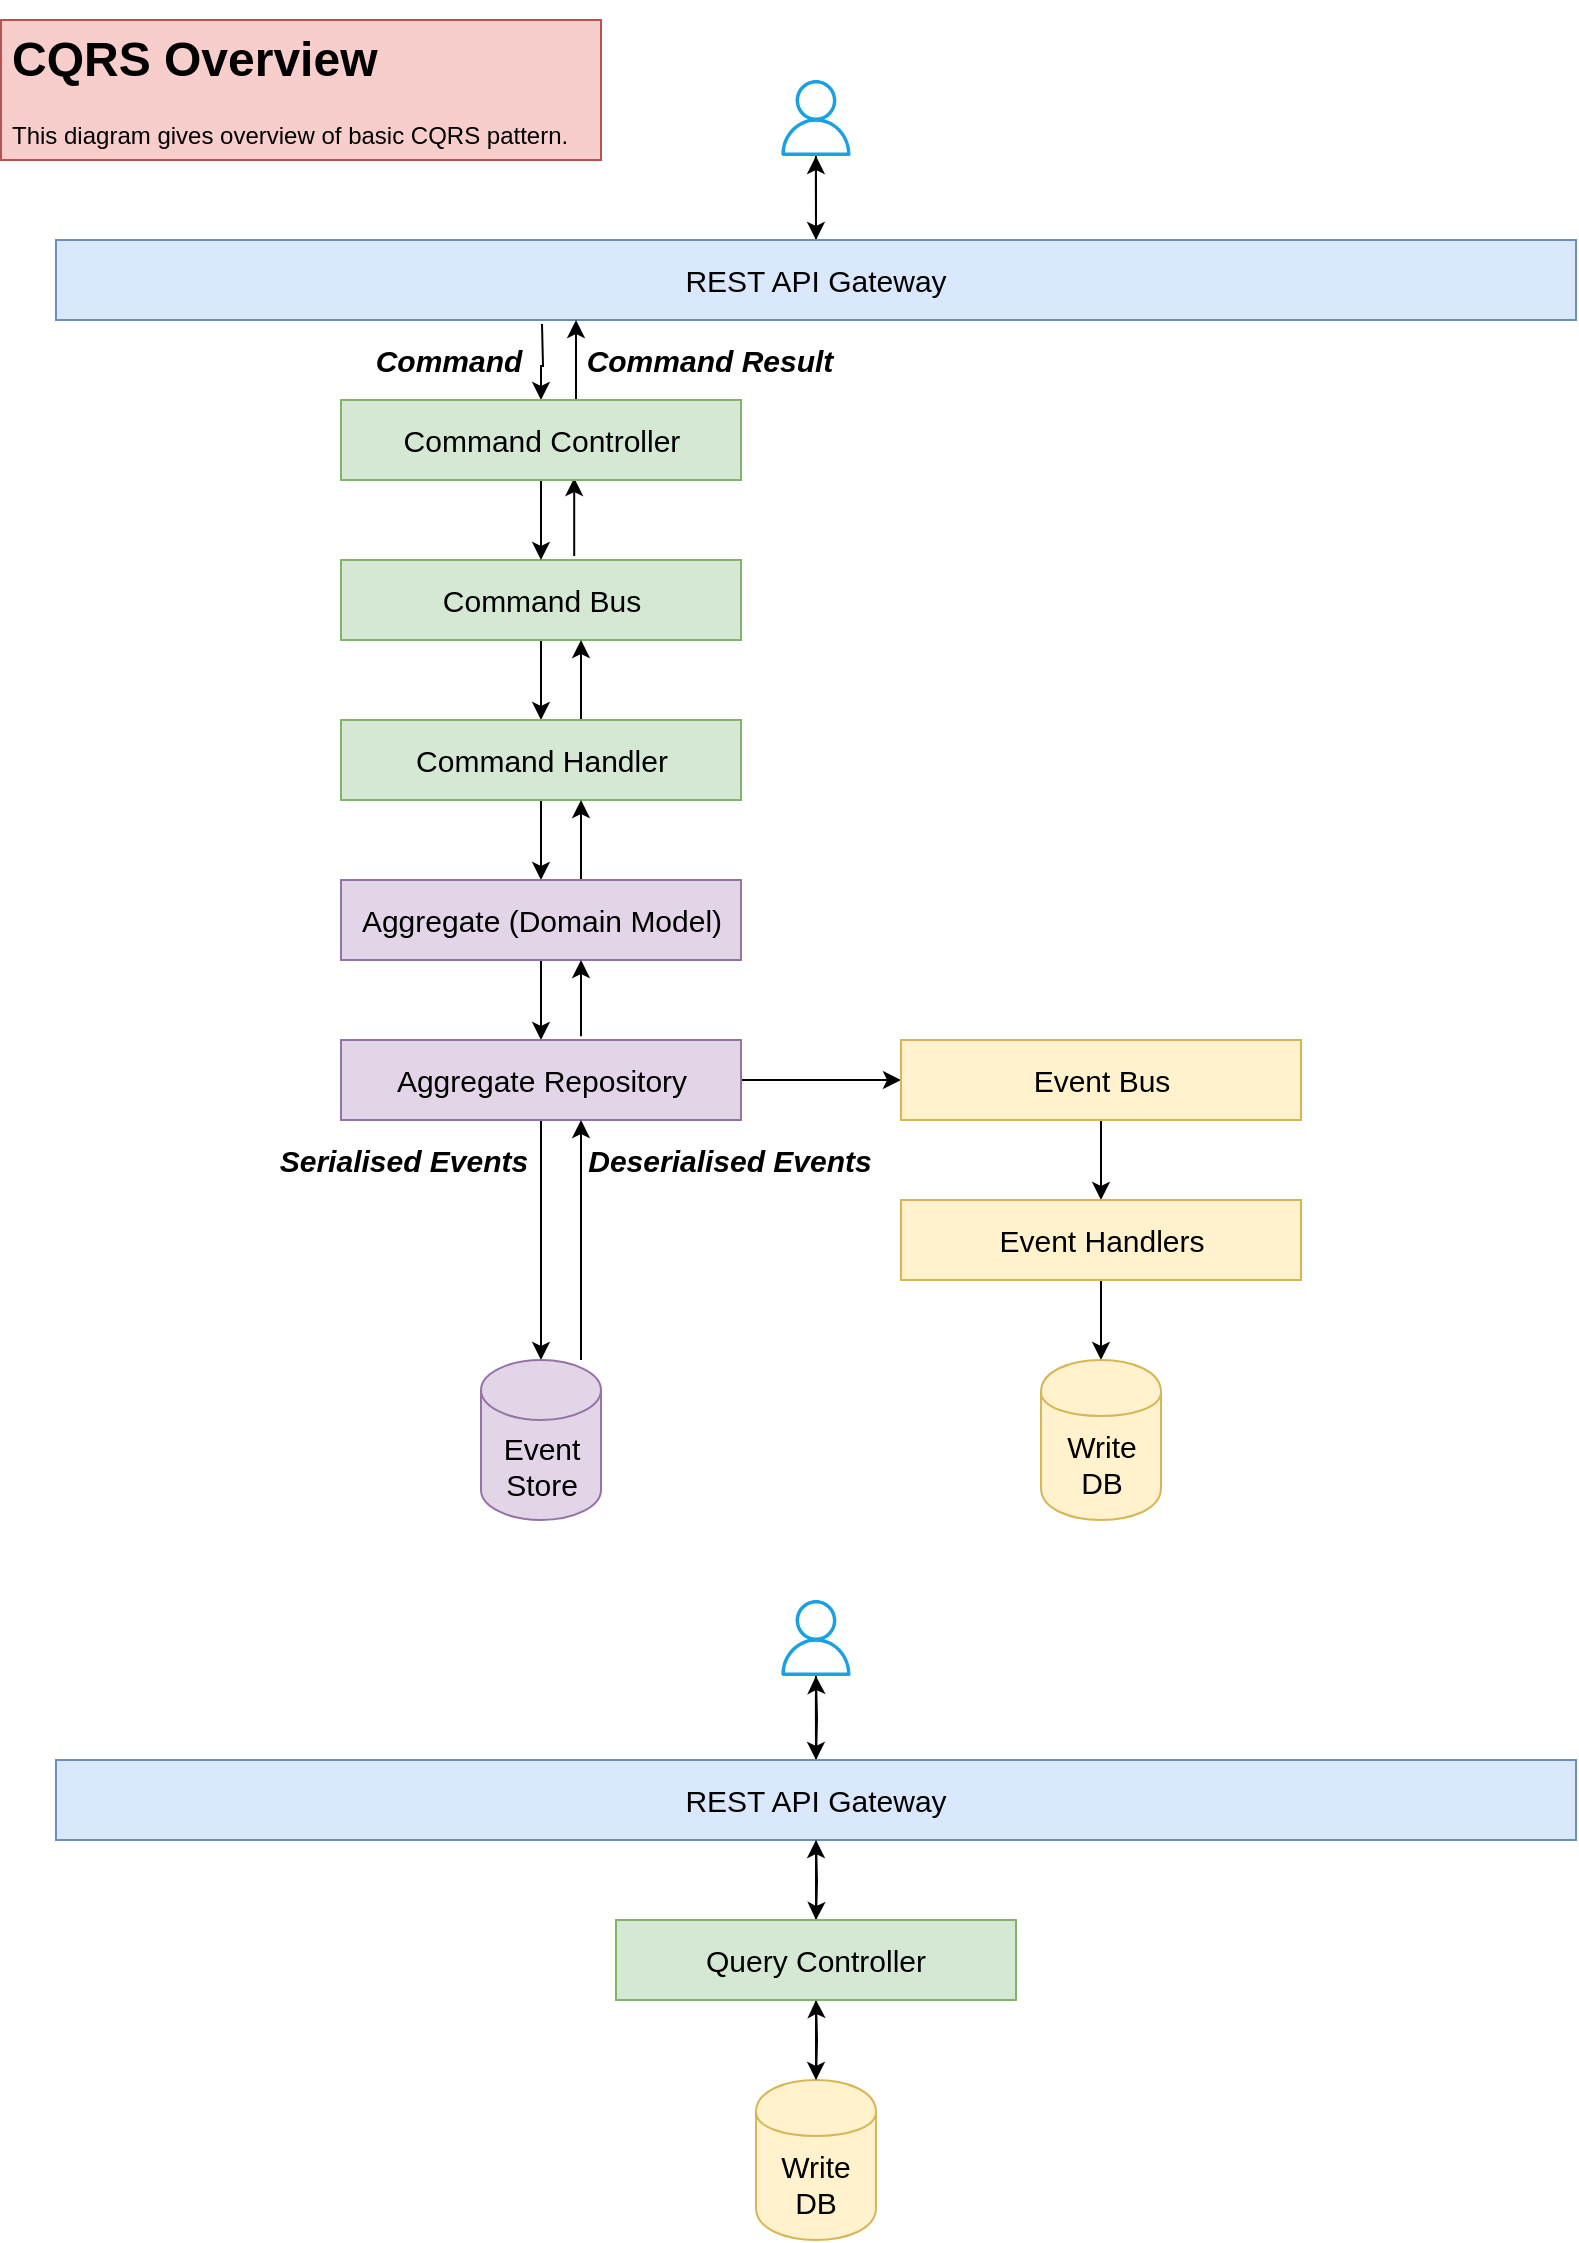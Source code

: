 <mxfile version="14.6.13" type="device"><diagram id="vLgTKGjIXX5tnf9ubIH8" name="Page-1"><mxGraphModel dx="852" dy="494" grid="1" gridSize="10" guides="1" tooltips="1" connect="1" arrows="1" fold="1" page="1" pageScale="1" pageWidth="850" pageHeight="1100" math="0" shadow="0"><root><mxCell id="0"/><mxCell id="1" parent="0"/><mxCell id="F_nXmkbRvV4CHPT4gQfL-46" style="edgeStyle=orthogonalEdgeStyle;rounded=0;orthogonalLoop=1;jettySize=auto;html=1;entryX=0.5;entryY=0;entryDx=0;entryDy=0;fontSize=15;" parent="1" source="F_nXmkbRvV4CHPT4gQfL-1" target="F_nXmkbRvV4CHPT4gQfL-2" edge="1"><mxGeometry relative="1" as="geometry"/></mxCell><mxCell id="F_nXmkbRvV4CHPT4gQfL-1" value="" style="outlineConnect=0;fontColor=#ffffff;fillColor=#1ba1e2;strokeColor=#006EAF;dashed=0;verticalLabelPosition=bottom;verticalAlign=top;align=center;html=1;fontSize=15;fontStyle=0;aspect=fixed;pointerEvents=1;shape=mxgraph.aws4.user;" parent="1" vertex="1"><mxGeometry x="401" y="40" width="38" height="38" as="geometry"/></mxCell><mxCell id="F_nXmkbRvV4CHPT4gQfL-44" value="" style="edgeStyle=orthogonalEdgeStyle;rounded=0;orthogonalLoop=1;jettySize=auto;html=1;fontSize=15;" parent="1" source="F_nXmkbRvV4CHPT4gQfL-2" target="F_nXmkbRvV4CHPT4gQfL-1" edge="1"><mxGeometry relative="1" as="geometry"/></mxCell><mxCell id="F_nXmkbRvV4CHPT4gQfL-70" value="" style="edgeStyle=orthogonalEdgeStyle;rounded=0;orthogonalLoop=1;jettySize=auto;html=1;fontSize=15;" parent="1" target="F_nXmkbRvV4CHPT4gQfL-64" edge="1"><mxGeometry relative="1" as="geometry"><mxPoint x="283" y="162" as="sourcePoint"/></mxGeometry></mxCell><mxCell id="F_nXmkbRvV4CHPT4gQfL-2" value="REST API Gateway" style="rounded=0;whiteSpace=wrap;html=1;fontSize=15;fillColor=#dae8fc;strokeColor=#6c8ebf;" parent="1" vertex="1"><mxGeometry x="40" y="120" width="760" height="40" as="geometry"/></mxCell><mxCell id="F_nXmkbRvV4CHPT4gQfL-13" value="" style="edgeStyle=orthogonalEdgeStyle;rounded=0;orthogonalLoop=1;jettySize=auto;html=1;fontSize=15;" parent="1" source="F_nXmkbRvV4CHPT4gQfL-5" target="F_nXmkbRvV4CHPT4gQfL-12" edge="1"><mxGeometry relative="1" as="geometry"/></mxCell><mxCell id="F_nXmkbRvV4CHPT4gQfL-73" style="edgeStyle=orthogonalEdgeStyle;rounded=0;orthogonalLoop=1;jettySize=auto;html=1;exitX=0.583;exitY=-0.05;exitDx=0;exitDy=0;entryX=0.583;entryY=0.975;entryDx=0;entryDy=0;entryPerimeter=0;exitPerimeter=0;fontSize=15;" parent="1" source="F_nXmkbRvV4CHPT4gQfL-5" target="F_nXmkbRvV4CHPT4gQfL-64" edge="1"><mxGeometry relative="1" as="geometry"><Array as="points"/></mxGeometry></mxCell><mxCell id="F_nXmkbRvV4CHPT4gQfL-5" value="Command Bus" style="rounded=0;whiteSpace=wrap;html=1;fontSize=15;fillColor=#d5e8d4;strokeColor=#82b366;" parent="1" vertex="1"><mxGeometry x="182.5" y="280" width="200" height="40" as="geometry"/></mxCell><mxCell id="F_nXmkbRvV4CHPT4gQfL-9" value="Command" style="text;html=1;strokeColor=none;fillColor=none;align=center;verticalAlign=middle;whiteSpace=wrap;rounded=0;fontSize=15;fontStyle=3" parent="1" vertex="1"><mxGeometry x="200" y="170" width="72.5" height="20" as="geometry"/></mxCell><mxCell id="F_nXmkbRvV4CHPT4gQfL-10" value="Command Result&lt;br style=&quot;font-size: 15px;&quot;&gt;" style="text;html=1;strokeColor=none;fillColor=none;align=center;verticalAlign=middle;whiteSpace=wrap;rounded=0;fontSize=15;fontStyle=3" parent="1" vertex="1"><mxGeometry x="304" y="170" width="126" height="20" as="geometry"/></mxCell><mxCell id="F_nXmkbRvV4CHPT4gQfL-15" value="" style="edgeStyle=orthogonalEdgeStyle;rounded=0;orthogonalLoop=1;jettySize=auto;html=1;fontSize=15;" parent="1" source="F_nXmkbRvV4CHPT4gQfL-12" target="F_nXmkbRvV4CHPT4gQfL-14" edge="1"><mxGeometry relative="1" as="geometry"/></mxCell><mxCell id="F_nXmkbRvV4CHPT4gQfL-23" style="edgeStyle=orthogonalEdgeStyle;rounded=0;orthogonalLoop=1;jettySize=auto;html=1;exitX=0.75;exitY=0;exitDx=0;exitDy=0;fontSize=15;" parent="1" source="F_nXmkbRvV4CHPT4gQfL-12" edge="1"><mxGeometry relative="1" as="geometry"><mxPoint x="302.5" y="320" as="targetPoint"/><Array as="points"><mxPoint x="302.5" y="360"/><mxPoint x="302.5" y="320"/></Array></mxGeometry></mxCell><mxCell id="F_nXmkbRvV4CHPT4gQfL-12" value="Command Handler" style="rounded=0;whiteSpace=wrap;html=1;fontSize=15;fillColor=#d5e8d4;strokeColor=#82b366;" parent="1" vertex="1"><mxGeometry x="182.5" y="360" width="200" height="40" as="geometry"/></mxCell><mxCell id="F_nXmkbRvV4CHPT4gQfL-17" value="" style="edgeStyle=orthogonalEdgeStyle;rounded=0;orthogonalLoop=1;jettySize=auto;html=1;fontSize=15;" parent="1" source="F_nXmkbRvV4CHPT4gQfL-14" target="F_nXmkbRvV4CHPT4gQfL-16" edge="1"><mxGeometry relative="1" as="geometry"/></mxCell><mxCell id="F_nXmkbRvV4CHPT4gQfL-25" style="edgeStyle=orthogonalEdgeStyle;rounded=0;orthogonalLoop=1;jettySize=auto;html=1;exitX=0.75;exitY=0;exitDx=0;exitDy=0;fontSize=15;" parent="1" source="F_nXmkbRvV4CHPT4gQfL-14" edge="1"><mxGeometry relative="1" as="geometry"><mxPoint x="302.5" y="400" as="targetPoint"/><Array as="points"><mxPoint x="302.5" y="440"/><mxPoint x="302.5" y="400"/></Array></mxGeometry></mxCell><mxCell id="F_nXmkbRvV4CHPT4gQfL-14" value="Aggregate (Domain Model)" style="rounded=0;whiteSpace=wrap;html=1;fontSize=15;fillColor=#e1d5e7;strokeColor=#9673a6;" parent="1" vertex="1"><mxGeometry x="182.5" y="440" width="200" height="40" as="geometry"/></mxCell><mxCell id="F_nXmkbRvV4CHPT4gQfL-19" value="" style="edgeStyle=orthogonalEdgeStyle;rounded=0;orthogonalLoop=1;jettySize=auto;html=1;fontSize=15;" parent="1" source="F_nXmkbRvV4CHPT4gQfL-16" target="F_nXmkbRvV4CHPT4gQfL-18" edge="1"><mxGeometry relative="1" as="geometry"/></mxCell><mxCell id="F_nXmkbRvV4CHPT4gQfL-26" style="edgeStyle=orthogonalEdgeStyle;rounded=0;orthogonalLoop=1;jettySize=auto;html=1;exitX=0.6;exitY=-0.046;exitDx=0;exitDy=0;exitPerimeter=0;fontSize=15;" parent="1" source="F_nXmkbRvV4CHPT4gQfL-16" edge="1"><mxGeometry relative="1" as="geometry"><mxPoint x="302.5" y="480" as="targetPoint"/><Array as="points"/></mxGeometry></mxCell><mxCell id="F_nXmkbRvV4CHPT4gQfL-28" value="" style="edgeStyle=orthogonalEdgeStyle;rounded=0;orthogonalLoop=1;jettySize=auto;html=1;fontSize=15;" parent="1" source="F_nXmkbRvV4CHPT4gQfL-16" target="F_nXmkbRvV4CHPT4gQfL-27" edge="1"><mxGeometry relative="1" as="geometry"/></mxCell><mxCell id="F_nXmkbRvV4CHPT4gQfL-16" value="Aggregate Repository" style="rounded=0;whiteSpace=wrap;html=1;fontSize=15;fillColor=#e1d5e7;strokeColor=#9673a6;" parent="1" vertex="1"><mxGeometry x="182.5" y="520" width="200" height="40" as="geometry"/></mxCell><mxCell id="F_nXmkbRvV4CHPT4gQfL-20" style="edgeStyle=orthogonalEdgeStyle;rounded=0;orthogonalLoop=1;jettySize=auto;html=1;fontSize=15;" parent="1" source="F_nXmkbRvV4CHPT4gQfL-18" edge="1"><mxGeometry relative="1" as="geometry"><mxPoint x="302.5" y="560" as="targetPoint"/><Array as="points"><mxPoint x="302.5" y="560"/></Array></mxGeometry></mxCell><mxCell id="F_nXmkbRvV4CHPT4gQfL-18" value="Event Store" style="shape=cylinder3;whiteSpace=wrap;html=1;boundedLbl=1;backgroundOutline=1;size=15;fontSize=15;fillColor=#e1d5e7;strokeColor=#9673a6;" parent="1" vertex="1"><mxGeometry x="252.5" y="680" width="60" height="80" as="geometry"/></mxCell><mxCell id="F_nXmkbRvV4CHPT4gQfL-30" value="" style="edgeStyle=orthogonalEdgeStyle;rounded=0;orthogonalLoop=1;jettySize=auto;html=1;fontSize=15;" parent="1" source="F_nXmkbRvV4CHPT4gQfL-27" target="F_nXmkbRvV4CHPT4gQfL-29" edge="1"><mxGeometry relative="1" as="geometry"/></mxCell><mxCell id="F_nXmkbRvV4CHPT4gQfL-27" value="Event Bus" style="rounded=0;whiteSpace=wrap;html=1;fontSize=15;fillColor=#fff2cc;strokeColor=#d6b656;" parent="1" vertex="1"><mxGeometry x="462.5" y="520" width="200" height="40" as="geometry"/></mxCell><mxCell id="F_nXmkbRvV4CHPT4gQfL-63" value="" style="edgeStyle=orthogonalEdgeStyle;rounded=0;orthogonalLoop=1;jettySize=auto;html=1;fontSize=15;" parent="1" source="F_nXmkbRvV4CHPT4gQfL-29" target="F_nXmkbRvV4CHPT4gQfL-31" edge="1"><mxGeometry relative="1" as="geometry"/></mxCell><mxCell id="F_nXmkbRvV4CHPT4gQfL-29" value="Event Handlers" style="rounded=0;whiteSpace=wrap;html=1;fontSize=15;fillColor=#fff2cc;strokeColor=#d6b656;" parent="1" vertex="1"><mxGeometry x="462.5" y="600" width="200" height="40" as="geometry"/></mxCell><mxCell id="F_nXmkbRvV4CHPT4gQfL-31" value="Write DB" style="shape=cylinder;whiteSpace=wrap;html=1;boundedLbl=1;backgroundOutline=1;rounded=0;fontSize=15;fillColor=#fff2cc;strokeColor=#d6b656;" parent="1" vertex="1"><mxGeometry x="532.5" y="680" width="60" height="80" as="geometry"/></mxCell><mxCell id="F_nXmkbRvV4CHPT4gQfL-38" style="edgeStyle=orthogonalEdgeStyle;rounded=0;orthogonalLoop=1;jettySize=auto;html=1;exitX=0.5;exitY=1;exitDx=0;exitDy=0;fontSize=15;" parent="1" source="F_nXmkbRvV4CHPT4gQfL-10" target="F_nXmkbRvV4CHPT4gQfL-10" edge="1"><mxGeometry relative="1" as="geometry"/></mxCell><mxCell id="F_nXmkbRvV4CHPT4gQfL-41" value="Serialised Events&lt;br style=&quot;font-size: 15px;&quot;&gt;" style="text;html=1;strokeColor=none;fillColor=none;align=center;verticalAlign=middle;whiteSpace=wrap;rounded=0;fontSize=15;fontStyle=3" parent="1" vertex="1"><mxGeometry x="150" y="570" width="127.5" height="20" as="geometry"/></mxCell><mxCell id="F_nXmkbRvV4CHPT4gQfL-42" value="Deserialised Events" style="text;html=1;strokeColor=none;fillColor=none;align=center;verticalAlign=middle;whiteSpace=wrap;rounded=0;fontSize=15;fontStyle=3" parent="1" vertex="1"><mxGeometry x="304" y="570" width="146" height="20" as="geometry"/></mxCell><mxCell id="F_nXmkbRvV4CHPT4gQfL-49" value="" style="edgeStyle=orthogonalEdgeStyle;rounded=0;orthogonalLoop=1;jettySize=auto;html=1;fontSize=15;" parent="1" source="F_nXmkbRvV4CHPT4gQfL-47" edge="1"><mxGeometry relative="1" as="geometry"><mxPoint x="420" y="880" as="targetPoint"/></mxGeometry></mxCell><mxCell id="F_nXmkbRvV4CHPT4gQfL-47" value="" style="outlineConnect=0;fontColor=#ffffff;fillColor=#1ba1e2;strokeColor=#006EAF;dashed=0;verticalLabelPosition=bottom;verticalAlign=top;align=center;html=1;fontSize=15;fontStyle=0;aspect=fixed;pointerEvents=1;shape=mxgraph.aws4.user;" parent="1" vertex="1"><mxGeometry x="401" y="800" width="38" height="38" as="geometry"/></mxCell><mxCell id="F_nXmkbRvV4CHPT4gQfL-50" style="edgeStyle=orthogonalEdgeStyle;rounded=0;orthogonalLoop=1;jettySize=auto;html=1;fontSize=15;" parent="1" target="F_nXmkbRvV4CHPT4gQfL-47" edge="1"><mxGeometry relative="1" as="geometry"><mxPoint x="420" y="880" as="sourcePoint"/></mxGeometry></mxCell><mxCell id="F_nXmkbRvV4CHPT4gQfL-58" style="edgeStyle=orthogonalEdgeStyle;rounded=0;orthogonalLoop=1;jettySize=auto;html=1;fontSize=15;" parent="1" edge="1"><mxGeometry relative="1" as="geometry"><mxPoint x="420" y="960" as="targetPoint"/><mxPoint x="420" y="920" as="sourcePoint"/></mxGeometry></mxCell><mxCell id="F_nXmkbRvV4CHPT4gQfL-48" value="REST API Gateway" style="rounded=0;whiteSpace=wrap;html=1;fontSize=15;fillColor=#dae8fc;strokeColor=#6c8ebf;" parent="1" vertex="1"><mxGeometry x="40" y="880" width="760" height="40" as="geometry"/></mxCell><mxCell id="F_nXmkbRvV4CHPT4gQfL-57" style="edgeStyle=orthogonalEdgeStyle;rounded=0;orthogonalLoop=1;jettySize=auto;html=1;entryX=0.5;entryY=1;entryDx=0;entryDy=0;fontSize=15;" parent="1" target="F_nXmkbRvV4CHPT4gQfL-54" edge="1"><mxGeometry relative="1" as="geometry"><mxPoint x="420" y="1040" as="sourcePoint"/></mxGeometry></mxCell><mxCell id="F_nXmkbRvV4CHPT4gQfL-51" value="Write DB" style="shape=cylinder;whiteSpace=wrap;html=1;boundedLbl=1;backgroundOutline=1;rounded=0;fontSize=15;fillColor=#fff2cc;strokeColor=#d6b656;" parent="1" vertex="1"><mxGeometry x="390" y="1040" width="60" height="80" as="geometry"/></mxCell><mxCell id="F_nXmkbRvV4CHPT4gQfL-55" value="" style="edgeStyle=orthogonalEdgeStyle;rounded=0;orthogonalLoop=1;jettySize=auto;html=1;fontSize=15;" parent="1" source="F_nXmkbRvV4CHPT4gQfL-54" edge="1"><mxGeometry relative="1" as="geometry"><mxPoint x="420" y="920" as="targetPoint"/></mxGeometry></mxCell><mxCell id="F_nXmkbRvV4CHPT4gQfL-56" value="" style="edgeStyle=orthogonalEdgeStyle;rounded=0;orthogonalLoop=1;jettySize=auto;html=1;fontSize=15;" parent="1" source="F_nXmkbRvV4CHPT4gQfL-54" edge="1"><mxGeometry relative="1" as="geometry"><mxPoint x="420" y="1040" as="targetPoint"/></mxGeometry></mxCell><mxCell id="F_nXmkbRvV4CHPT4gQfL-54" value="Query Controller" style="rounded=0;whiteSpace=wrap;html=1;fontSize=15;fillColor=#d5e8d4;strokeColor=#82b366;" parent="1" vertex="1"><mxGeometry x="320" y="960" width="200" height="40" as="geometry"/></mxCell><mxCell id="F_nXmkbRvV4CHPT4gQfL-69" value="" style="edgeStyle=orthogonalEdgeStyle;rounded=0;orthogonalLoop=1;jettySize=auto;html=1;fontSize=15;" parent="1" source="F_nXmkbRvV4CHPT4gQfL-64" target="F_nXmkbRvV4CHPT4gQfL-5" edge="1"><mxGeometry relative="1" as="geometry"/></mxCell><mxCell id="F_nXmkbRvV4CHPT4gQfL-71" style="edgeStyle=orthogonalEdgeStyle;rounded=0;orthogonalLoop=1;jettySize=auto;html=1;fontSize=15;" parent="1" source="F_nXmkbRvV4CHPT4gQfL-64" edge="1"><mxGeometry relative="1" as="geometry"><mxPoint x="300" y="160" as="targetPoint"/><Array as="points"><mxPoint x="300" y="180"/><mxPoint x="300" y="180"/></Array></mxGeometry></mxCell><mxCell id="F_nXmkbRvV4CHPT4gQfL-64" value="Command Controller" style="rounded=0;whiteSpace=wrap;html=1;fontSize=15;fillColor=#d5e8d4;strokeColor=#82b366;" parent="1" vertex="1"><mxGeometry x="182.5" y="200" width="200" height="40" as="geometry"/></mxCell><mxCell id="MPUx5HRxZYi7wGT9vEDQ-1" value="&lt;h1&gt;CQRS Overview&lt;/h1&gt;&lt;p&gt;This diagram gives overview of basic CQRS pattern.&lt;/p&gt;" style="text;html=1;strokeColor=#b85450;fillColor=#f8cecc;spacing=5;spacingTop=-20;whiteSpace=wrap;overflow=hidden;rounded=0;" vertex="1" parent="1"><mxGeometry x="12.5" y="10" width="300" height="70" as="geometry"/></mxCell></root></mxGraphModel></diagram></mxfile>